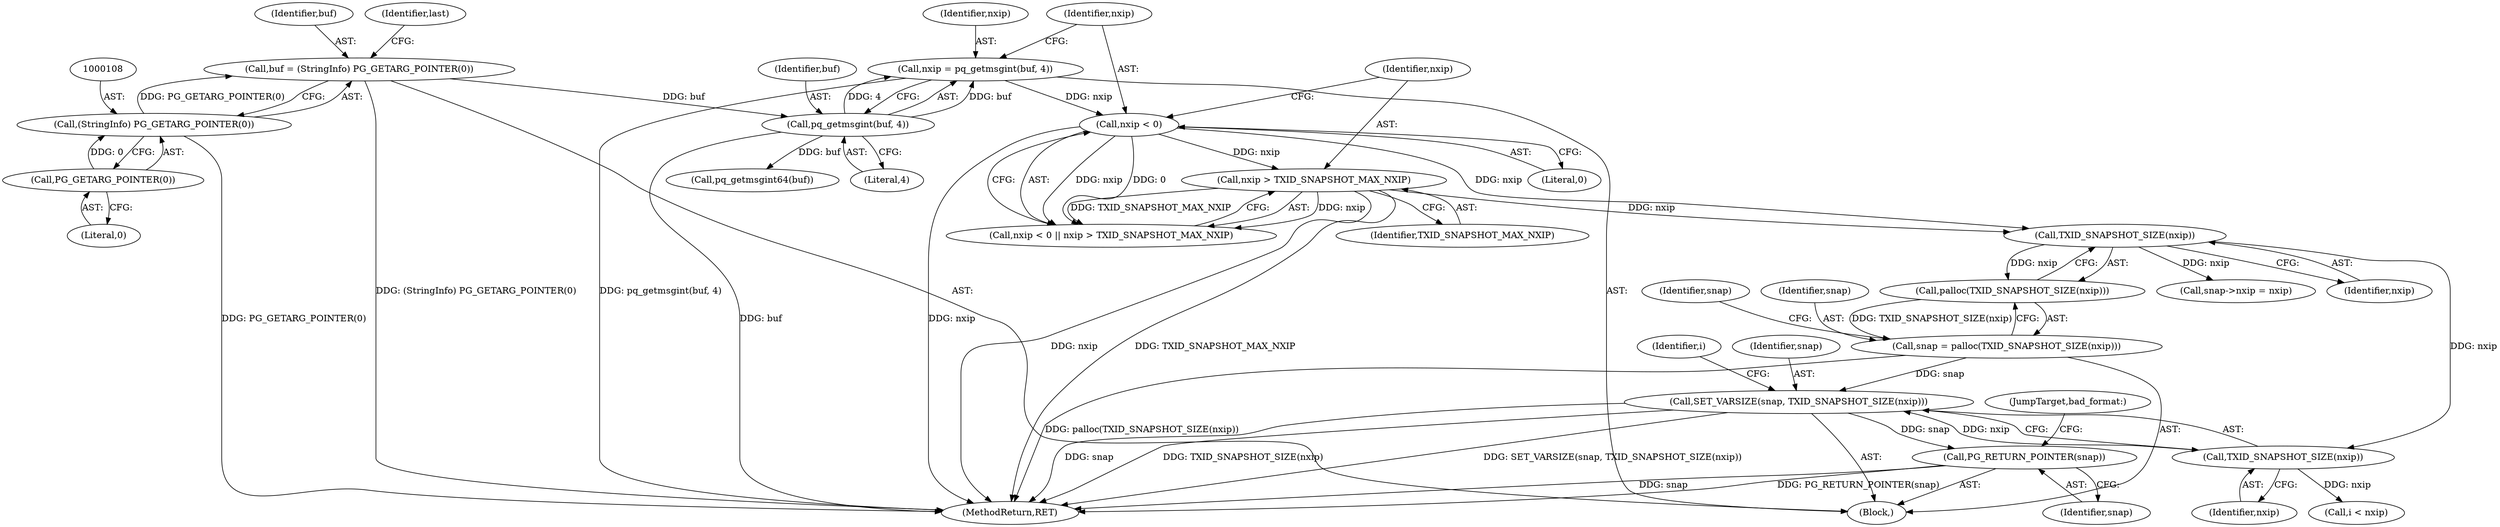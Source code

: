 digraph "0_postgres_31400a673325147e1205326008e32135a78b4d8a_19@pointer" {
"1000221" [label="(Call,PG_RETURN_POINTER(snap))"];
"1000179" [label="(Call,SET_VARSIZE(snap, TXID_SNAPSHOT_SIZE(nxip)))"];
"1000159" [label="(Call,snap = palloc(TXID_SNAPSHOT_SIZE(nxip)))"];
"1000161" [label="(Call,palloc(TXID_SNAPSHOT_SIZE(nxip)))"];
"1000162" [label="(Call,TXID_SNAPSHOT_SIZE(nxip))"];
"1000127" [label="(Call,nxip < 0)"];
"1000120" [label="(Call,nxip = pq_getmsgint(buf, 4))"];
"1000122" [label="(Call,pq_getmsgint(buf, 4))"];
"1000105" [label="(Call,buf = (StringInfo) PG_GETARG_POINTER(0))"];
"1000107" [label="(Call,(StringInfo) PG_GETARG_POINTER(0))"];
"1000109" [label="(Call,PG_GETARG_POINTER(0))"];
"1000130" [label="(Call,nxip > TXID_SNAPSHOT_MAX_NXIP)"];
"1000181" [label="(Call,TXID_SNAPSHOT_SIZE(nxip))"];
"1000161" [label="(Call,palloc(TXID_SNAPSHOT_SIZE(nxip)))"];
"1000159" [label="(Call,snap = palloc(TXID_SNAPSHOT_SIZE(nxip)))"];
"1000160" [label="(Identifier,snap)"];
"1000105" [label="(Call,buf = (StringInfo) PG_GETARG_POINTER(0))"];
"1000180" [label="(Identifier,snap)"];
"1000163" [label="(Identifier,nxip)"];
"1000182" [label="(Identifier,nxip)"];
"1000223" [label="(JumpTarget,bad_format:)"];
"1000122" [label="(Call,pq_getmsgint(buf, 4))"];
"1000123" [label="(Identifier,buf)"];
"1000127" [label="(Call,nxip < 0)"];
"1000136" [label="(Call,pq_getmsgint64(buf))"];
"1000179" [label="(Call,SET_VARSIZE(snap, TXID_SNAPSHOT_SIZE(nxip)))"];
"1000114" [label="(Identifier,last)"];
"1000106" [label="(Identifier,buf)"];
"1000181" [label="(Call,TXID_SNAPSHOT_SIZE(nxip))"];
"1000221" [label="(Call,PG_RETURN_POINTER(snap))"];
"1000129" [label="(Literal,0)"];
"1000103" [label="(Block,)"];
"1000109" [label="(Call,PG_GETARG_POINTER(0))"];
"1000126" [label="(Call,nxip < 0 || nxip > TXID_SNAPSHOT_MAX_NXIP)"];
"1000110" [label="(Literal,0)"];
"1000124" [label="(Literal,4)"];
"1000187" [label="(Call,i < nxip)"];
"1000162" [label="(Call,TXID_SNAPSHOT_SIZE(nxip))"];
"1000231" [label="(MethodReturn,RET)"];
"1000185" [label="(Identifier,i)"];
"1000107" [label="(Call,(StringInfo) PG_GETARG_POINTER(0))"];
"1000130" [label="(Call,nxip > TXID_SNAPSHOT_MAX_NXIP)"];
"1000120" [label="(Call,nxip = pq_getmsgint(buf, 4))"];
"1000131" [label="(Identifier,nxip)"];
"1000121" [label="(Identifier,nxip)"];
"1000132" [label="(Identifier,TXID_SNAPSHOT_MAX_NXIP)"];
"1000128" [label="(Identifier,nxip)"];
"1000166" [label="(Identifier,snap)"];
"1000222" [label="(Identifier,snap)"];
"1000174" [label="(Call,snap->nxip = nxip)"];
"1000221" -> "1000103"  [label="AST: "];
"1000221" -> "1000222"  [label="CFG: "];
"1000222" -> "1000221"  [label="AST: "];
"1000223" -> "1000221"  [label="CFG: "];
"1000221" -> "1000231"  [label="DDG: PG_RETURN_POINTER(snap)"];
"1000221" -> "1000231"  [label="DDG: snap"];
"1000179" -> "1000221"  [label="DDG: snap"];
"1000179" -> "1000103"  [label="AST: "];
"1000179" -> "1000181"  [label="CFG: "];
"1000180" -> "1000179"  [label="AST: "];
"1000181" -> "1000179"  [label="AST: "];
"1000185" -> "1000179"  [label="CFG: "];
"1000179" -> "1000231"  [label="DDG: SET_VARSIZE(snap, TXID_SNAPSHOT_SIZE(nxip))"];
"1000179" -> "1000231"  [label="DDG: TXID_SNAPSHOT_SIZE(nxip)"];
"1000179" -> "1000231"  [label="DDG: snap"];
"1000159" -> "1000179"  [label="DDG: snap"];
"1000181" -> "1000179"  [label="DDG: nxip"];
"1000159" -> "1000103"  [label="AST: "];
"1000159" -> "1000161"  [label="CFG: "];
"1000160" -> "1000159"  [label="AST: "];
"1000161" -> "1000159"  [label="AST: "];
"1000166" -> "1000159"  [label="CFG: "];
"1000159" -> "1000231"  [label="DDG: palloc(TXID_SNAPSHOT_SIZE(nxip))"];
"1000161" -> "1000159"  [label="DDG: TXID_SNAPSHOT_SIZE(nxip)"];
"1000161" -> "1000162"  [label="CFG: "];
"1000162" -> "1000161"  [label="AST: "];
"1000162" -> "1000161"  [label="DDG: nxip"];
"1000162" -> "1000163"  [label="CFG: "];
"1000163" -> "1000162"  [label="AST: "];
"1000127" -> "1000162"  [label="DDG: nxip"];
"1000130" -> "1000162"  [label="DDG: nxip"];
"1000162" -> "1000174"  [label="DDG: nxip"];
"1000162" -> "1000181"  [label="DDG: nxip"];
"1000127" -> "1000126"  [label="AST: "];
"1000127" -> "1000129"  [label="CFG: "];
"1000128" -> "1000127"  [label="AST: "];
"1000129" -> "1000127"  [label="AST: "];
"1000131" -> "1000127"  [label="CFG: "];
"1000126" -> "1000127"  [label="CFG: "];
"1000127" -> "1000231"  [label="DDG: nxip"];
"1000127" -> "1000126"  [label="DDG: nxip"];
"1000127" -> "1000126"  [label="DDG: 0"];
"1000120" -> "1000127"  [label="DDG: nxip"];
"1000127" -> "1000130"  [label="DDG: nxip"];
"1000120" -> "1000103"  [label="AST: "];
"1000120" -> "1000122"  [label="CFG: "];
"1000121" -> "1000120"  [label="AST: "];
"1000122" -> "1000120"  [label="AST: "];
"1000128" -> "1000120"  [label="CFG: "];
"1000120" -> "1000231"  [label="DDG: pq_getmsgint(buf, 4)"];
"1000122" -> "1000120"  [label="DDG: buf"];
"1000122" -> "1000120"  [label="DDG: 4"];
"1000122" -> "1000124"  [label="CFG: "];
"1000123" -> "1000122"  [label="AST: "];
"1000124" -> "1000122"  [label="AST: "];
"1000122" -> "1000231"  [label="DDG: buf"];
"1000105" -> "1000122"  [label="DDG: buf"];
"1000122" -> "1000136"  [label="DDG: buf"];
"1000105" -> "1000103"  [label="AST: "];
"1000105" -> "1000107"  [label="CFG: "];
"1000106" -> "1000105"  [label="AST: "];
"1000107" -> "1000105"  [label="AST: "];
"1000114" -> "1000105"  [label="CFG: "];
"1000105" -> "1000231"  [label="DDG: (StringInfo) PG_GETARG_POINTER(0)"];
"1000107" -> "1000105"  [label="DDG: PG_GETARG_POINTER(0)"];
"1000107" -> "1000109"  [label="CFG: "];
"1000108" -> "1000107"  [label="AST: "];
"1000109" -> "1000107"  [label="AST: "];
"1000107" -> "1000231"  [label="DDG: PG_GETARG_POINTER(0)"];
"1000109" -> "1000107"  [label="DDG: 0"];
"1000109" -> "1000110"  [label="CFG: "];
"1000110" -> "1000109"  [label="AST: "];
"1000130" -> "1000126"  [label="AST: "];
"1000130" -> "1000132"  [label="CFG: "];
"1000131" -> "1000130"  [label="AST: "];
"1000132" -> "1000130"  [label="AST: "];
"1000126" -> "1000130"  [label="CFG: "];
"1000130" -> "1000231"  [label="DDG: TXID_SNAPSHOT_MAX_NXIP"];
"1000130" -> "1000231"  [label="DDG: nxip"];
"1000130" -> "1000126"  [label="DDG: nxip"];
"1000130" -> "1000126"  [label="DDG: TXID_SNAPSHOT_MAX_NXIP"];
"1000181" -> "1000182"  [label="CFG: "];
"1000182" -> "1000181"  [label="AST: "];
"1000181" -> "1000187"  [label="DDG: nxip"];
}
